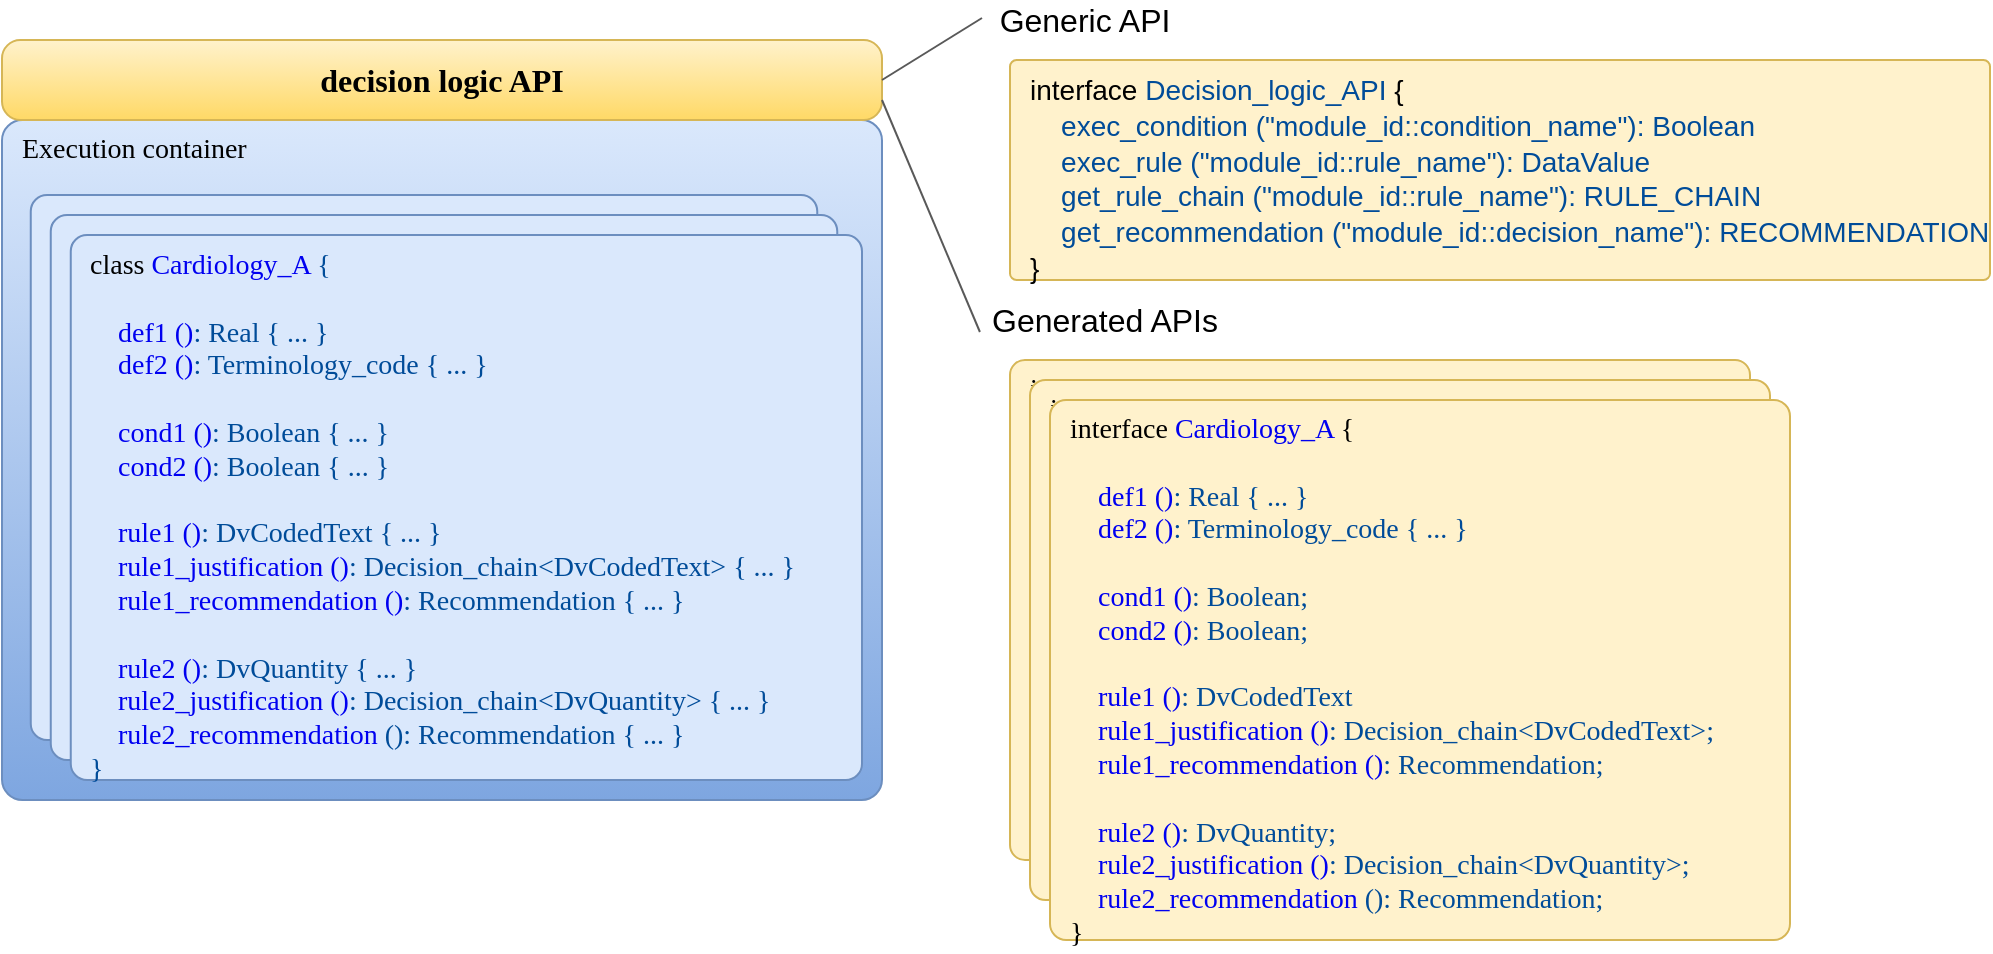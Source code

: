 <mxfile version="12.6.5" type="device"><diagram id="-mjmxiD4SZ3i_Z-_ZSI0" name="Page-1"><mxGraphModel dx="1368" dy="816" grid="1" gridSize="10" guides="1" tooltips="1" connect="1" arrows="1" fold="1" page="1" pageScale="1" pageWidth="1169" pageHeight="827" math="0" shadow="0"><root><mxCell id="0"/><mxCell id="1" parent="0"/><mxCell id="swfuMYlCZajDFvl60nm4-7" value="&lt;div style=&quot;text-align: center; font-size: 14px;&quot;&gt;&lt;span style=&quot;font-size: 14px;&quot;&gt;Execution container&amp;nbsp; &amp;nbsp; &amp;nbsp; &amp;nbsp; &amp;nbsp;&lt;/span&gt;&lt;span style=&quot;font-size: 14px;&quot;&gt;&amp;nbsp; &amp;nbsp; &amp;nbsp; &amp;nbsp;&lt;/span&gt;&lt;br style=&quot;font-size: 14px;&quot;&gt;&lt;/div&gt;" style="rounded=1;whiteSpace=wrap;html=1;fontSize=14;arcSize=3;verticalAlign=top;fillColor=#dae8fc;strokeColor=#6c8ebf;align=left;spacingLeft=8;fontFamily=Tahoma;gradientColor=#7ea6e0;" parent="1" vertex="1"><mxGeometry x="40" y="80" width="440" height="340" as="geometry"/></mxCell><mxCell id="swfuMYlCZajDFvl60nm4-1" value="decision logic API" style="rounded=1;whiteSpace=wrap;html=1;fontSize=16;align=center;arcSize=23;strokeColor=#d6b656;strokeWidth=1;verticalAlign=middle;labelPosition=center;verticalLabelPosition=middle;spacingLeft=0;spacingRight=0;fillColor=#fff2cc;fontFamily=Tahoma;gradientColor=#ffd966;fontStyle=1" parent="1" vertex="1"><mxGeometry x="40" y="40" width="440" height="40" as="geometry"/></mxCell><mxCell id="swfuMYlCZajDFvl60nm4-2" value="&lt;font style=&quot;font-size: 14px&quot;&gt;&lt;br&gt;&lt;/font&gt;" style="text;html=1;align=left;verticalAlign=middle;resizable=0;points=[];autosize=1;fontSize=16;fontColor=#004C99;" parent="1" vertex="1"><mxGeometry x="475" y="70" width="20" height="30" as="geometry"/></mxCell><mxCell id="swfuMYlCZajDFvl60nm4-13" style="edgeStyle=none;rounded=0;orthogonalLoop=1;jettySize=auto;html=1;entryX=1;entryY=0.5;entryDx=0;entryDy=0;startArrow=none;startFill=0;endArrow=none;endFill=0;strokeColor=#595959;strokeWidth=1;fontSize=14;fontColor=#000000;exitX=-0.01;exitY=0.45;exitDx=0;exitDy=0;exitPerimeter=0;" parent="1" source="swfuMYlCZajDFvl60nm4-9" target="swfuMYlCZajDFvl60nm4-1" edge="1"><mxGeometry relative="1" as="geometry"/></mxCell><mxCell id="swfuMYlCZajDFvl60nm4-9" value="Generic API" style="text;html=1;align=center;verticalAlign=middle;resizable=0;points=[];autosize=1;fontSize=16;fontColor=#000000;" parent="1" vertex="1"><mxGeometry x="531" y="20" width="100" height="20" as="geometry"/></mxCell><mxCell id="swfuMYlCZajDFvl60nm4-12" style="rounded=0;orthogonalLoop=1;jettySize=auto;html=1;entryX=1;entryY=0.75;entryDx=0;entryDy=0;startArrow=none;startFill=0;strokeColor=#595959;strokeWidth=1;fontSize=14;fontColor=#000000;endArrow=none;endFill=0;exitX=-0.017;exitY=0.8;exitDx=0;exitDy=0;exitPerimeter=0;" parent="1" source="swfuMYlCZajDFvl60nm4-10" target="swfuMYlCZajDFvl60nm4-1" edge="1"><mxGeometry relative="1" as="geometry"/></mxCell><mxCell id="swfuMYlCZajDFvl60nm4-10" value="Generated APIs" style="text;html=1;align=center;verticalAlign=middle;resizable=0;points=[];autosize=1;fontSize=16;fontColor=#000000;" parent="1" vertex="1"><mxGeometry x="531" y="170" width="120" height="20" as="geometry"/></mxCell><mxCell id="cL91NHEY3peGaVYajJl1-2" value="&lt;div style=&quot;font-size: 14px&quot;&gt;&lt;font color=&quot;#000000&quot;&gt;class&lt;/font&gt;&lt;font color=&quot;#004c99&quot;&gt;&amp;nbsp;&lt;/font&gt;&lt;span style=&quot;font-size: 14px&quot;&gt;&lt;font style=&quot;font-size: 14px&quot;&gt;&lt;font color=&quot;#0000f0&quot;&gt;Cardiology_A&lt;/font&gt;&lt;font color=&quot;#004c99&quot;&gt; {&lt;/font&gt;&lt;/font&gt;&lt;/span&gt;&lt;/div&gt;&lt;div style=&quot;font-size: 14px&quot;&gt;&lt;span style=&quot;font-size: 14px&quot;&gt;&lt;font style=&quot;font-size: 14px&quot; color=&quot;#004c99&quot;&gt;&lt;br style=&quot;font-size: 14px&quot;&gt;&lt;/font&gt;&lt;/span&gt;&lt;/div&gt;&lt;div style=&quot;font-size: 14px&quot;&gt;&lt;span style=&quot;font-size: 14px&quot;&gt;&lt;font color=&quot;#004c99&quot;&gt;&amp;nbsp; &amp;nbsp; &lt;/font&gt;&lt;font color=&quot;#0000f0&quot;&gt;cond1 ()&lt;/font&gt;&lt;font color=&quot;#004c99&quot;&gt;: Boolean { ... }&lt;/font&gt;&lt;/span&gt;&lt;br style=&quot;font-size: 14px&quot;&gt;&lt;/div&gt;&lt;div style=&quot;font-size: 14px&quot;&gt;&lt;span style=&quot;font-size: 14px&quot;&gt;&lt;font style=&quot;font-size: 14px&quot;&gt;&lt;font color=&quot;#004c99&quot;&gt;&amp;nbsp; &amp;nbsp; &lt;/font&gt;&lt;font color=&quot;#0000f0&quot;&gt;cond2 ()&lt;/font&gt;&lt;font color=&quot;#004c99&quot;&gt;: Boolean&lt;/font&gt;&lt;/font&gt;&lt;/span&gt;&lt;span style=&quot;color: rgb(0 , 76 , 153)&quot;&gt;&amp;nbsp;{ ... }&lt;/span&gt;&lt;/div&gt;&lt;div style=&quot;font-size: 14px&quot;&gt;&lt;span style=&quot;font-size: 14px&quot;&gt;&lt;font style=&quot;font-size: 14px&quot; color=&quot;#004c99&quot;&gt;&lt;br style=&quot;font-size: 14px&quot;&gt;&lt;/font&gt;&lt;/span&gt;&lt;/div&gt;&lt;div style=&quot;font-size: 14px&quot;&gt;&lt;span style=&quot;font-size: 14px&quot;&gt;&lt;font color=&quot;#004c99&quot;&gt;&amp;nbsp; &amp;nbsp; &lt;/font&gt;&lt;font color=&quot;#0000f0&quot;&gt;dec1 ()&lt;/font&gt;&lt;font color=&quot;#004c99&quot;&gt;: DvCodedText { ... }&lt;/font&gt;&lt;/span&gt;&lt;br style=&quot;font-size: 14px&quot;&gt;&lt;/div&gt;&lt;div style=&quot;font-size: 14px&quot;&gt;&lt;div&gt;&lt;font color=&quot;#004c99&quot;&gt;&amp;nbsp; &amp;nbsp;&amp;nbsp;&lt;/font&gt;&lt;font color=&quot;#0000f0&quot;&gt;dec1_justification ()&lt;/font&gt;&lt;font color=&quot;#004c99&quot;&gt;: Decision_chain&amp;lt;DvCodedText&amp;gt; { ... }&lt;/font&gt;&lt;/div&gt;&lt;/div&gt;&lt;div style=&quot;font-size: 14px&quot;&gt;&lt;span style=&quot;font-size: 14px&quot;&gt;&lt;font color=&quot;#004c99&quot;&gt;&amp;nbsp; &amp;nbsp; &lt;/font&gt;&lt;font color=&quot;#0000f0&quot;&gt;dec1_recommendation ()&lt;/font&gt;&lt;font color=&quot;#004c99&quot;&gt;: Recommendation { ... }&lt;/font&gt;&lt;/span&gt;&lt;/div&gt;&lt;div style=&quot;font-size: 14px&quot;&gt;&lt;span style=&quot;font-size: 14px&quot;&gt;&lt;font color=&quot;#004c99&quot;&gt;&lt;br&gt;&lt;/font&gt;&lt;/span&gt;&lt;/div&gt;&lt;div style=&quot;font-size: 14px&quot;&gt;&lt;span style=&quot;font-size: 14px&quot;&gt;&lt;font style=&quot;font-size: 14px&quot; color=&quot;#004c99&quot;&gt;&amp;nbsp; &amp;nbsp; &lt;/font&gt;&lt;font style=&quot;font-size: 14px&quot; color=&quot;#0000f0&quot;&gt;dec2 ()&lt;/font&gt;&lt;font style=&quot;font-size: 14px&quot; color=&quot;#004c99&quot;&gt;: DvQuantity&amp;nbsp;&lt;/font&gt;&lt;font style=&quot;font-size: 14px&quot; color=&quot;#004c99&quot;&gt;{ ... }&lt;/font&gt;&lt;/span&gt;&lt;/div&gt;&lt;div style=&quot;font-size: 14px&quot;&gt;&lt;div&gt;&lt;font color=&quot;#004c99&quot;&gt;&amp;nbsp; &amp;nbsp;&amp;nbsp;&lt;/font&gt;&lt;font color=&quot;#0000f0&quot;&gt;dec2_justification ()&lt;/font&gt;&lt;font color=&quot;#004c99&quot;&gt;: Decision_chain&amp;lt;DvQuantity&amp;gt; { ... }&lt;/font&gt;&lt;/div&gt;&lt;/div&gt;&lt;div style=&quot;font-size: 14px&quot;&gt;&lt;div&gt;&lt;font color=&quot;#004c99&quot;&gt;&amp;nbsp; &amp;nbsp; &lt;/font&gt;&lt;font color=&quot;#0000f0&quot;&gt;dec2_recommendation&lt;/font&gt;&lt;font color=&quot;#004c99&quot;&gt; (): Recommendation { ... }&lt;/font&gt;&lt;/div&gt;&lt;div&gt;&lt;font color=&quot;#004c99&quot;&gt;}&lt;/font&gt;&lt;/div&gt;&lt;/div&gt;" style="rounded=1;whiteSpace=wrap;html=1;fontSize=14;arcSize=3;verticalAlign=top;fillColor=#dae8fc;strokeColor=#6c8ebf;align=left;spacingLeft=8;fontFamily=Tahoma;fontStyle=0" parent="1" vertex="1"><mxGeometry x="54.38" y="117.5" width="393.25" height="272.5" as="geometry"/></mxCell><mxCell id="cL91NHEY3peGaVYajJl1-3" value="&lt;div style=&quot;font-size: 14px&quot;&gt;&lt;font color=&quot;#000000&quot;&gt;interface&lt;/font&gt;&lt;font color=&quot;#004c99&quot;&gt;&amp;nbsp;&lt;/font&gt;&lt;span style=&quot;font-size: 14px&quot;&gt;&lt;font style=&quot;font-size: 14px&quot;&gt;&lt;font color=&quot;#0000f0&quot;&gt;Cardiology_A&lt;/font&gt;&lt;font color=&quot;#004c99&quot;&gt; &lt;/font&gt;{&lt;/font&gt;&lt;/span&gt;&lt;/div&gt;&lt;div style=&quot;font-size: 14px&quot;&gt;&lt;span style=&quot;font-size: 14px&quot;&gt;&lt;font style=&quot;font-size: 14px&quot; color=&quot;#004c99&quot;&gt;&lt;br style=&quot;font-size: 14px&quot;&gt;&lt;/font&gt;&lt;/span&gt;&lt;/div&gt;&lt;div style=&quot;font-size: 14px&quot;&gt;&lt;span style=&quot;font-size: 14px&quot;&gt;&lt;font color=&quot;#004c99&quot;&gt;&amp;nbsp; &amp;nbsp; &lt;/font&gt;&lt;font color=&quot;#0000f0&quot;&gt;cond1 ()&lt;/font&gt;&lt;font color=&quot;#004c99&quot;&gt;: Boolean;&lt;/font&gt;&lt;/span&gt;&lt;br style=&quot;font-size: 14px&quot;&gt;&lt;/div&gt;&lt;div style=&quot;font-size: 14px&quot;&gt;&lt;span style=&quot;font-size: 14px&quot;&gt;&lt;font style=&quot;font-size: 14px&quot;&gt;&lt;font color=&quot;#004c99&quot;&gt;&amp;nbsp; &amp;nbsp; &lt;/font&gt;&lt;font color=&quot;#0000f0&quot;&gt;cond2 ()&lt;/font&gt;&lt;font color=&quot;#004c99&quot;&gt;: Boolean;&lt;/font&gt;&lt;/font&gt;&lt;/span&gt;&lt;/div&gt;&lt;div style=&quot;font-size: 14px&quot;&gt;&lt;span style=&quot;font-size: 14px&quot;&gt;&lt;font style=&quot;font-size: 14px&quot; color=&quot;#004c99&quot;&gt;&lt;br style=&quot;font-size: 14px&quot;&gt;&lt;/font&gt;&lt;/span&gt;&lt;/div&gt;&lt;div style=&quot;font-size: 14px&quot;&gt;&lt;span style=&quot;font-size: 14px&quot;&gt;&lt;font color=&quot;#004c99&quot;&gt;&amp;nbsp; &amp;nbsp; &lt;/font&gt;&lt;font color=&quot;#0000f0&quot;&gt;dec1 ()&lt;/font&gt;&lt;font color=&quot;#004c99&quot;&gt;: DvCodedText&lt;/font&gt;&lt;/span&gt;&lt;br style=&quot;font-size: 14px&quot;&gt;&lt;/div&gt;&lt;div style=&quot;font-size: 14px&quot;&gt;&lt;div&gt;&lt;font color=&quot;#004c99&quot;&gt;&amp;nbsp; &amp;nbsp;&amp;nbsp;&lt;/font&gt;&lt;font color=&quot;#0000f0&quot;&gt;dec1_justification ()&lt;/font&gt;&lt;font color=&quot;#004c99&quot;&gt;: Decision_chain&amp;lt;DvCodedText&amp;gt;;&lt;/font&gt;&lt;/div&gt;&lt;/div&gt;&lt;div style=&quot;font-size: 14px&quot;&gt;&lt;span style=&quot;font-size: 14px&quot;&gt;&lt;font color=&quot;#004c99&quot;&gt;&amp;nbsp; &amp;nbsp; &lt;/font&gt;&lt;font color=&quot;#0000f0&quot;&gt;dec1_recommendation ()&lt;/font&gt;&lt;font color=&quot;#004c99&quot;&gt;: Recommendation;&lt;/font&gt;&lt;/span&gt;&lt;/div&gt;&lt;div style=&quot;font-size: 14px&quot;&gt;&lt;span style=&quot;font-size: 14px&quot;&gt;&lt;font color=&quot;#004c99&quot;&gt;&lt;br&gt;&lt;/font&gt;&lt;/span&gt;&lt;/div&gt;&lt;div style=&quot;font-size: 14px&quot;&gt;&lt;span style=&quot;font-size: 14px&quot;&gt;&lt;font style=&quot;font-size: 14px&quot; color=&quot;#004c99&quot;&gt;&amp;nbsp; &amp;nbsp; &lt;/font&gt;&lt;font style=&quot;font-size: 14px&quot; color=&quot;#0000f0&quot;&gt;dec2 ()&lt;/font&gt;&lt;font style=&quot;font-size: 14px&quot; color=&quot;#004c99&quot;&gt;: DvQuantity;&lt;/font&gt;&lt;/span&gt;&lt;/div&gt;&lt;div style=&quot;font-size: 14px&quot;&gt;&lt;div&gt;&lt;font color=&quot;#004c99&quot;&gt;&amp;nbsp; &amp;nbsp;&amp;nbsp;&lt;/font&gt;&lt;font color=&quot;#0000f0&quot;&gt;dec2_justification ()&lt;/font&gt;&lt;font color=&quot;#004c99&quot;&gt;: Decision_chain&amp;lt;DvQuantity&amp;gt;;&lt;/font&gt;&lt;/div&gt;&lt;/div&gt;&lt;div style=&quot;font-size: 14px&quot;&gt;&lt;div&gt;&lt;font color=&quot;#004c99&quot;&gt;&amp;nbsp; &amp;nbsp; &lt;/font&gt;&lt;font color=&quot;#0000f0&quot;&gt;dec2_recommendation&lt;/font&gt;&lt;font color=&quot;#004c99&quot;&gt; (): Recommendation;&lt;/font&gt;&lt;/div&gt;&lt;div&gt;}&lt;/div&gt;&lt;/div&gt;" style="rounded=1;whiteSpace=wrap;html=1;fontSize=14;arcSize=3;verticalAlign=top;fillColor=#fff2cc;strokeColor=#d6b656;align=left;spacingLeft=8;fontFamily=Tahoma;fontStyle=0;" parent="1" vertex="1"><mxGeometry x="544" y="200" width="370" height="250" as="geometry"/></mxCell><mxCell id="cL91NHEY3peGaVYajJl1-4" value="&lt;div style=&quot;font-size: 14px&quot;&gt;&lt;font style=&quot;font-family: &amp;#34;helvetica&amp;#34; ; white-space: nowrap&quot;&gt;interface&lt;/font&gt;&lt;font style=&quot;color: rgb(0 , 76 , 153) ; font-family: &amp;#34;helvetica&amp;#34; ; white-space: nowrap&quot;&gt; Decision_logic_API &lt;/font&gt;&lt;font style=&quot;font-family: &amp;#34;helvetica&amp;#34; ; white-space: nowrap&quot;&gt;{&lt;/font&gt;&lt;/div&gt;&lt;div style=&quot;font-size: 14px&quot;&gt;&lt;font style=&quot;color: rgb(0 , 76 , 153) ; font-family: &amp;#34;helvetica&amp;#34; ; white-space: nowrap&quot;&gt;&amp;nbsp; &amp;nbsp; exec_condition&lt;/font&gt;&lt;span style=&quot;color: rgb(0 , 76 , 153) ; font-family: &amp;#34;helvetica&amp;#34; ; white-space: nowrap&quot;&gt;&amp;nbsp;(&quot;module_id::condition_name&quot;): Boolean&lt;/span&gt;&lt;br style=&quot;color: rgb(0 , 76 , 153) ; font-family: &amp;#34;helvetica&amp;#34; ; white-space: nowrap&quot;&gt;&lt;span style=&quot;color: rgb(0 , 76 , 153) ; font-family: &amp;#34;helvetica&amp;#34; ; white-space: nowrap&quot;&gt;&amp;nbsp; &amp;nbsp; exec_rule (&quot;module_id::&lt;/span&gt;&lt;span style=&quot;color: rgb(0 , 76 , 153) ; font-family: &amp;#34;helvetica&amp;#34; ; white-space: nowrap&quot;&gt;rule_name&lt;/span&gt;&lt;span style=&quot;color: rgb(0 , 76 , 153) ; font-family: &amp;#34;helvetica&amp;#34; ; white-space: nowrap&quot;&gt;&quot;): DataValue&lt;/span&gt;&lt;br style=&quot;color: rgb(0 , 76 , 153) ; font-family: &amp;#34;helvetica&amp;#34; ; white-space: nowrap&quot;&gt;&lt;span style=&quot;color: rgb(0 , 76 , 153) ; font-family: &amp;#34;helvetica&amp;#34; ; white-space: nowrap&quot;&gt;&amp;nbsp; &amp;nbsp; get_rule_chain (&quot;module_id::rule_name&quot;): RULE_CHAIN&lt;/span&gt;&lt;br style=&quot;color: rgb(0 , 76 , 153) ; font-family: &amp;#34;helvetica&amp;#34; ; white-space: nowrap&quot;&gt;&lt;span style=&quot;color: rgb(0 , 76 , 153) ; font-family: &amp;#34;helvetica&amp;#34; ; white-space: nowrap&quot;&gt;&amp;nbsp; &amp;nbsp; get_recommendation (&quot;module_id::decision_name&quot;): RECOMMENDATION&lt;/span&gt;&lt;br&gt;&lt;/div&gt;&lt;div style=&quot;font-size: 14px&quot;&gt;&lt;span style=&quot;font-family: &amp;#34;helvetica&amp;#34; ; white-space: nowrap&quot;&gt;}&lt;/span&gt;&lt;/div&gt;" style="rounded=1;whiteSpace=wrap;html=1;fontSize=14;arcSize=3;verticalAlign=top;fillColor=#fff2cc;strokeColor=#d6b656;align=left;spacingLeft=8;fontFamily=Tahoma;fontStyle=0;" parent="1" vertex="1"><mxGeometry x="544" y="50" width="490" height="110" as="geometry"/></mxCell><mxCell id="cL91NHEY3peGaVYajJl1-13" value="&lt;div style=&quot;font-size: 14px&quot;&gt;&lt;font color=&quot;#000000&quot;&gt;interface&lt;/font&gt;&lt;font color=&quot;#004c99&quot;&gt;&amp;nbsp;&lt;/font&gt;&lt;span style=&quot;font-size: 14px&quot;&gt;&lt;font style=&quot;font-size: 14px&quot;&gt;&lt;font color=&quot;#0000f0&quot;&gt;Cardiology_A&lt;/font&gt;&lt;font color=&quot;#004c99&quot;&gt; &lt;/font&gt;{&lt;/font&gt;&lt;/span&gt;&lt;/div&gt;&lt;div style=&quot;font-size: 14px&quot;&gt;&lt;span style=&quot;font-size: 14px&quot;&gt;&lt;font style=&quot;font-size: 14px&quot; color=&quot;#004c99&quot;&gt;&lt;br style=&quot;font-size: 14px&quot;&gt;&lt;/font&gt;&lt;/span&gt;&lt;/div&gt;&lt;div style=&quot;font-size: 14px&quot;&gt;&lt;span style=&quot;font-size: 14px&quot;&gt;&lt;font color=&quot;#004c99&quot;&gt;&amp;nbsp; &amp;nbsp; &lt;/font&gt;&lt;font color=&quot;#0000f0&quot;&gt;cond1 ()&lt;/font&gt;&lt;font color=&quot;#004c99&quot;&gt;: Boolean;&lt;/font&gt;&lt;/span&gt;&lt;br style=&quot;font-size: 14px&quot;&gt;&lt;/div&gt;&lt;div style=&quot;font-size: 14px&quot;&gt;&lt;span style=&quot;font-size: 14px&quot;&gt;&lt;font style=&quot;font-size: 14px&quot;&gt;&lt;font color=&quot;#004c99&quot;&gt;&amp;nbsp; &amp;nbsp; &lt;/font&gt;&lt;font color=&quot;#0000f0&quot;&gt;cond2 ()&lt;/font&gt;&lt;font color=&quot;#004c99&quot;&gt;: Boolean;&lt;/font&gt;&lt;/font&gt;&lt;/span&gt;&lt;/div&gt;&lt;div style=&quot;font-size: 14px&quot;&gt;&lt;span style=&quot;font-size: 14px&quot;&gt;&lt;font style=&quot;font-size: 14px&quot; color=&quot;#004c99&quot;&gt;&lt;br style=&quot;font-size: 14px&quot;&gt;&lt;/font&gt;&lt;/span&gt;&lt;/div&gt;&lt;div style=&quot;font-size: 14px&quot;&gt;&lt;span style=&quot;font-size: 14px&quot;&gt;&lt;font color=&quot;#004c99&quot;&gt;&amp;nbsp; &amp;nbsp; &lt;/font&gt;&lt;font color=&quot;#0000f0&quot;&gt;dec1 ()&lt;/font&gt;&lt;font color=&quot;#004c99&quot;&gt;: DvCodedText&lt;/font&gt;&lt;/span&gt;&lt;br style=&quot;font-size: 14px&quot;&gt;&lt;/div&gt;&lt;div style=&quot;font-size: 14px&quot;&gt;&lt;div&gt;&lt;font color=&quot;#004c99&quot;&gt;&amp;nbsp; &amp;nbsp;&amp;nbsp;&lt;/font&gt;&lt;font color=&quot;#0000f0&quot;&gt;dec1_justification ()&lt;/font&gt;&lt;font color=&quot;#004c99&quot;&gt;: Decision_chain&amp;lt;DvCodedText&amp;gt;;&lt;/font&gt;&lt;/div&gt;&lt;/div&gt;&lt;div style=&quot;font-size: 14px&quot;&gt;&lt;span style=&quot;font-size: 14px&quot;&gt;&lt;font color=&quot;#004c99&quot;&gt;&amp;nbsp; &amp;nbsp; &lt;/font&gt;&lt;font color=&quot;#0000f0&quot;&gt;dec1_recommendation ()&lt;/font&gt;&lt;font color=&quot;#004c99&quot;&gt;: Recommendation;&lt;/font&gt;&lt;/span&gt;&lt;/div&gt;&lt;div style=&quot;font-size: 14px&quot;&gt;&lt;span style=&quot;font-size: 14px&quot;&gt;&lt;font color=&quot;#004c99&quot;&gt;&lt;br&gt;&lt;/font&gt;&lt;/span&gt;&lt;/div&gt;&lt;div style=&quot;font-size: 14px&quot;&gt;&lt;span style=&quot;font-size: 14px&quot;&gt;&lt;font style=&quot;font-size: 14px&quot; color=&quot;#004c99&quot;&gt;&amp;nbsp; &amp;nbsp; &lt;/font&gt;&lt;font style=&quot;font-size: 14px&quot; color=&quot;#0000f0&quot;&gt;dec2 ()&lt;/font&gt;&lt;font style=&quot;font-size: 14px&quot; color=&quot;#004c99&quot;&gt;: DvQuantity;&lt;/font&gt;&lt;/span&gt;&lt;/div&gt;&lt;div style=&quot;font-size: 14px&quot;&gt;&lt;div&gt;&lt;font color=&quot;#004c99&quot;&gt;&amp;nbsp; &amp;nbsp;&amp;nbsp;&lt;/font&gt;&lt;font color=&quot;#0000f0&quot;&gt;dec2_justification ()&lt;/font&gt;&lt;font color=&quot;#004c99&quot;&gt;: Decision_chain&amp;lt;DvQuantity&amp;gt;;&lt;/font&gt;&lt;/div&gt;&lt;/div&gt;&lt;div style=&quot;font-size: 14px&quot;&gt;&lt;div&gt;&lt;font color=&quot;#004c99&quot;&gt;&amp;nbsp; &amp;nbsp; &lt;/font&gt;&lt;font color=&quot;#0000f0&quot;&gt;dec2_recommendation&lt;/font&gt;&lt;font color=&quot;#004c99&quot;&gt; (): Recommendation;&lt;/font&gt;&lt;/div&gt;&lt;div&gt;}&lt;/div&gt;&lt;/div&gt;" style="rounded=1;whiteSpace=wrap;html=1;fontSize=14;arcSize=3;verticalAlign=top;fillColor=#fff2cc;strokeColor=#d6b656;align=left;spacingLeft=8;fontFamily=Tahoma;fontStyle=0;" parent="1" vertex="1"><mxGeometry x="554" y="210" width="370" height="260" as="geometry"/></mxCell><mxCell id="cL91NHEY3peGaVYajJl1-14" value="&lt;div style=&quot;font-size: 14px&quot;&gt;&lt;font color=&quot;#000000&quot;&gt;interface&lt;/font&gt;&lt;font color=&quot;#004c99&quot;&gt;&amp;nbsp;&lt;/font&gt;&lt;span style=&quot;font-size: 14px&quot;&gt;&lt;font style=&quot;font-size: 14px&quot;&gt;&lt;font color=&quot;#0000f0&quot;&gt;Cardiology_A&lt;/font&gt;&lt;font color=&quot;#004c99&quot;&gt; &lt;/font&gt;{&lt;/font&gt;&lt;/span&gt;&lt;/div&gt;&lt;div style=&quot;font-size: 14px&quot;&gt;&lt;span style=&quot;font-size: 14px&quot;&gt;&lt;font style=&quot;font-size: 14px&quot; color=&quot;#004c99&quot;&gt;&lt;br style=&quot;font-size: 14px&quot;&gt;&lt;/font&gt;&lt;/span&gt;&lt;/div&gt;&lt;div&gt;&lt;font color=&quot;#004c99&quot;&gt;&amp;nbsp; &amp;nbsp;&amp;nbsp;&lt;/font&gt;&lt;font color=&quot;#0000f0&quot;&gt;def1 ()&lt;/font&gt;&lt;font color=&quot;#004c99&quot;&gt;: Real { ... }&lt;/font&gt;&lt;br&gt;&lt;/div&gt;&lt;div&gt;&lt;font color=&quot;#004c99&quot;&gt;&amp;nbsp; &amp;nbsp;&amp;nbsp;&lt;/font&gt;&lt;font color=&quot;#0000f0&quot;&gt;def2 ()&lt;/font&gt;&lt;font color=&quot;#004c99&quot;&gt;: Terminology_code&lt;/font&gt;&lt;span style=&quot;color: rgb(0 , 76 , 153)&quot;&gt;&amp;nbsp;{ ... }&lt;/span&gt;&lt;/div&gt;&lt;div style=&quot;font-size: 14px&quot;&gt;&lt;span style=&quot;font-size: 14px&quot;&gt;&lt;font color=&quot;#004c99&quot;&gt;&lt;br&gt;&lt;/font&gt;&lt;/span&gt;&lt;/div&gt;&lt;div style=&quot;font-size: 14px&quot;&gt;&lt;span style=&quot;font-size: 14px&quot;&gt;&lt;font color=&quot;#004c99&quot;&gt;&amp;nbsp; &amp;nbsp; &lt;/font&gt;&lt;font color=&quot;#0000f0&quot;&gt;cond1 ()&lt;/font&gt;&lt;font color=&quot;#004c99&quot;&gt;: Boolean;&lt;/font&gt;&lt;/span&gt;&lt;br style=&quot;font-size: 14px&quot;&gt;&lt;/div&gt;&lt;div style=&quot;font-size: 14px&quot;&gt;&lt;span style=&quot;font-size: 14px&quot;&gt;&lt;font style=&quot;font-size: 14px&quot;&gt;&lt;font color=&quot;#004c99&quot;&gt;&amp;nbsp; &amp;nbsp; &lt;/font&gt;&lt;font color=&quot;#0000f0&quot;&gt;cond2 ()&lt;/font&gt;&lt;font color=&quot;#004c99&quot;&gt;: Boolean;&lt;/font&gt;&lt;/font&gt;&lt;/span&gt;&lt;/div&gt;&lt;div style=&quot;font-size: 14px&quot;&gt;&lt;span style=&quot;font-size: 14px&quot;&gt;&lt;font style=&quot;font-size: 14px&quot; color=&quot;#004c99&quot;&gt;&lt;br style=&quot;font-size: 14px&quot;&gt;&lt;/font&gt;&lt;/span&gt;&lt;/div&gt;&lt;div style=&quot;font-size: 14px&quot;&gt;&lt;span style=&quot;font-size: 14px&quot;&gt;&lt;font color=&quot;#004c99&quot;&gt;&amp;nbsp; &amp;nbsp; &lt;/font&gt;&lt;font color=&quot;#0000f0&quot;&gt;rule1 ()&lt;/font&gt;&lt;font color=&quot;#004c99&quot;&gt;: DvCodedText&lt;/font&gt;&lt;/span&gt;&lt;br style=&quot;font-size: 14px&quot;&gt;&lt;/div&gt;&lt;div style=&quot;font-size: 14px&quot;&gt;&lt;div&gt;&lt;font color=&quot;#004c99&quot;&gt;&amp;nbsp; &amp;nbsp;&amp;nbsp;&lt;/font&gt;&lt;font color=&quot;#0000f0&quot;&gt;rule1_justification ()&lt;/font&gt;&lt;font color=&quot;#004c99&quot;&gt;: Decision_chain&amp;lt;DvCodedText&amp;gt;;&lt;/font&gt;&lt;/div&gt;&lt;/div&gt;&lt;div style=&quot;font-size: 14px&quot;&gt;&lt;span style=&quot;font-size: 14px&quot;&gt;&lt;font color=&quot;#004c99&quot;&gt;&amp;nbsp; &amp;nbsp; &lt;/font&gt;&lt;font color=&quot;#0000f0&quot;&gt;rule1_recommendation ()&lt;/font&gt;&lt;font color=&quot;#004c99&quot;&gt;: Recommendation;&lt;/font&gt;&lt;/span&gt;&lt;/div&gt;&lt;div style=&quot;font-size: 14px&quot;&gt;&lt;span style=&quot;font-size: 14px&quot;&gt;&lt;font color=&quot;#004c99&quot;&gt;&lt;br&gt;&lt;/font&gt;&lt;/span&gt;&lt;/div&gt;&lt;div style=&quot;font-size: 14px&quot;&gt;&lt;span style=&quot;font-size: 14px&quot;&gt;&lt;font style=&quot;font-size: 14px&quot; color=&quot;#004c99&quot;&gt;&amp;nbsp; &amp;nbsp; &lt;/font&gt;&lt;font style=&quot;font-size: 14px&quot; color=&quot;#0000f0&quot;&gt;rule2 ()&lt;/font&gt;&lt;font style=&quot;font-size: 14px&quot; color=&quot;#004c99&quot;&gt;: DvQuantity;&lt;/font&gt;&lt;/span&gt;&lt;/div&gt;&lt;div style=&quot;font-size: 14px&quot;&gt;&lt;div&gt;&lt;font color=&quot;#004c99&quot;&gt;&amp;nbsp; &amp;nbsp;&amp;nbsp;&lt;/font&gt;&lt;font color=&quot;#0000f0&quot;&gt;rule2_justification ()&lt;/font&gt;&lt;font color=&quot;#004c99&quot;&gt;: Decision_chain&amp;lt;DvQuantity&amp;gt;;&lt;/font&gt;&lt;/div&gt;&lt;/div&gt;&lt;div style=&quot;font-size: 14px&quot;&gt;&lt;div&gt;&lt;font color=&quot;#004c99&quot;&gt;&amp;nbsp; &amp;nbsp; &lt;/font&gt;&lt;font color=&quot;#0000f0&quot;&gt;rule2_recommendation&lt;/font&gt;&lt;font color=&quot;#004c99&quot;&gt; (): Recommendation;&lt;/font&gt;&lt;/div&gt;&lt;div&gt;}&lt;/div&gt;&lt;/div&gt;" style="rounded=1;whiteSpace=wrap;html=1;fontSize=14;arcSize=3;verticalAlign=top;fillColor=#fff2cc;strokeColor=#d6b656;align=left;spacingLeft=8;fontFamily=Tahoma;fontStyle=0;" parent="1" vertex="1"><mxGeometry x="564" y="220" width="370" height="270" as="geometry"/></mxCell><mxCell id="cL91NHEY3peGaVYajJl1-15" value="&lt;div style=&quot;font-size: 14px&quot;&gt;&lt;font color=&quot;#000000&quot;&gt;class&lt;/font&gt;&lt;font color=&quot;#004c99&quot;&gt;&amp;nbsp;&lt;/font&gt;&lt;span style=&quot;font-size: 14px&quot;&gt;&lt;font style=&quot;font-size: 14px&quot;&gt;&lt;font color=&quot;#0000f0&quot;&gt;Cardiology_A&lt;/font&gt;&lt;font color=&quot;#004c99&quot;&gt; {&lt;/font&gt;&lt;/font&gt;&lt;/span&gt;&lt;/div&gt;&lt;div style=&quot;font-size: 14px&quot;&gt;&lt;span style=&quot;font-size: 14px&quot;&gt;&lt;font style=&quot;font-size: 14px&quot; color=&quot;#004c99&quot;&gt;&lt;br style=&quot;font-size: 14px&quot;&gt;&lt;/font&gt;&lt;/span&gt;&lt;/div&gt;&lt;div style=&quot;font-size: 14px&quot;&gt;&lt;span style=&quot;font-size: 14px&quot;&gt;&lt;font color=&quot;#004c99&quot;&gt;&amp;nbsp; &amp;nbsp; &lt;/font&gt;&lt;font color=&quot;#0000f0&quot;&gt;cond1 ()&lt;/font&gt;&lt;font color=&quot;#004c99&quot;&gt;: Boolean { ... }&lt;/font&gt;&lt;/span&gt;&lt;br style=&quot;font-size: 14px&quot;&gt;&lt;/div&gt;&lt;div style=&quot;font-size: 14px&quot;&gt;&lt;span style=&quot;font-size: 14px&quot;&gt;&lt;font style=&quot;font-size: 14px&quot;&gt;&lt;font color=&quot;#004c99&quot;&gt;&amp;nbsp; &amp;nbsp; &lt;/font&gt;&lt;font color=&quot;#0000f0&quot;&gt;cond2 ()&lt;/font&gt;&lt;font color=&quot;#004c99&quot;&gt;: Boolean&lt;/font&gt;&lt;/font&gt;&lt;/span&gt;&lt;span style=&quot;color: rgb(0 , 76 , 153)&quot;&gt;&amp;nbsp;{ ... }&lt;/span&gt;&lt;/div&gt;&lt;div style=&quot;font-size: 14px&quot;&gt;&lt;span style=&quot;font-size: 14px&quot;&gt;&lt;font style=&quot;font-size: 14px&quot; color=&quot;#004c99&quot;&gt;&lt;br style=&quot;font-size: 14px&quot;&gt;&lt;/font&gt;&lt;/span&gt;&lt;/div&gt;&lt;div style=&quot;font-size: 14px&quot;&gt;&lt;span style=&quot;font-size: 14px&quot;&gt;&lt;font color=&quot;#004c99&quot;&gt;&amp;nbsp; &amp;nbsp; &lt;/font&gt;&lt;font color=&quot;#0000f0&quot;&gt;dec1 ()&lt;/font&gt;&lt;font color=&quot;#004c99&quot;&gt;: DvCodedText { ... }&lt;/font&gt;&lt;/span&gt;&lt;br style=&quot;font-size: 14px&quot;&gt;&lt;/div&gt;&lt;div style=&quot;font-size: 14px&quot;&gt;&lt;div&gt;&lt;font color=&quot;#004c99&quot;&gt;&amp;nbsp; &amp;nbsp;&amp;nbsp;&lt;/font&gt;&lt;font color=&quot;#0000f0&quot;&gt;dec1_justification ()&lt;/font&gt;&lt;font color=&quot;#004c99&quot;&gt;: Decision_chain&amp;lt;DvCodedText&amp;gt; { ... }&lt;/font&gt;&lt;/div&gt;&lt;/div&gt;&lt;div style=&quot;font-size: 14px&quot;&gt;&lt;span style=&quot;font-size: 14px&quot;&gt;&lt;font color=&quot;#004c99&quot;&gt;&amp;nbsp; &amp;nbsp; &lt;/font&gt;&lt;font color=&quot;#0000f0&quot;&gt;dec1_recommendation ()&lt;/font&gt;&lt;font color=&quot;#004c99&quot;&gt;: Recommendation { ... }&lt;/font&gt;&lt;/span&gt;&lt;/div&gt;&lt;div style=&quot;font-size: 14px&quot;&gt;&lt;span style=&quot;font-size: 14px&quot;&gt;&lt;font color=&quot;#004c99&quot;&gt;&lt;br&gt;&lt;/font&gt;&lt;/span&gt;&lt;/div&gt;&lt;div style=&quot;font-size: 14px&quot;&gt;&lt;span style=&quot;font-size: 14px&quot;&gt;&lt;font style=&quot;font-size: 14px&quot; color=&quot;#004c99&quot;&gt;&amp;nbsp; &amp;nbsp; &lt;/font&gt;&lt;font style=&quot;font-size: 14px&quot; color=&quot;#0000f0&quot;&gt;dec2 ()&lt;/font&gt;&lt;font style=&quot;font-size: 14px&quot; color=&quot;#004c99&quot;&gt;: DvQuantity&amp;nbsp;&lt;/font&gt;&lt;font style=&quot;font-size: 14px&quot; color=&quot;#004c99&quot;&gt;{ ... }&lt;/font&gt;&lt;/span&gt;&lt;/div&gt;&lt;div style=&quot;font-size: 14px&quot;&gt;&lt;div&gt;&lt;font color=&quot;#004c99&quot;&gt;&amp;nbsp; &amp;nbsp;&amp;nbsp;&lt;/font&gt;&lt;font color=&quot;#0000f0&quot;&gt;dec2_justification ()&lt;/font&gt;&lt;font color=&quot;#004c99&quot;&gt;: Decision_chain&amp;lt;DvQuantity&amp;gt; { ... }&lt;/font&gt;&lt;/div&gt;&lt;/div&gt;&lt;div style=&quot;font-size: 14px&quot;&gt;&lt;div&gt;&lt;font color=&quot;#004c99&quot;&gt;&amp;nbsp; &amp;nbsp; &lt;/font&gt;&lt;font color=&quot;#0000f0&quot;&gt;dec2_recommendation&lt;/font&gt;&lt;font color=&quot;#004c99&quot;&gt; (): Recommendation { ... }&lt;/font&gt;&lt;/div&gt;&lt;div&gt;&lt;font color=&quot;#004c99&quot;&gt;}&lt;/font&gt;&lt;/div&gt;&lt;/div&gt;" style="rounded=1;whiteSpace=wrap;html=1;fontSize=14;arcSize=3;verticalAlign=top;fillColor=#dae8fc;strokeColor=#6c8ebf;align=left;spacingLeft=8;fontFamily=Tahoma;fontStyle=0" parent="1" vertex="1"><mxGeometry x="64.38" y="127.5" width="393.25" height="272.5" as="geometry"/></mxCell><mxCell id="cL91NHEY3peGaVYajJl1-16" value="&lt;div style=&quot;font-size: 14px&quot;&gt;&lt;font color=&quot;#000000&quot;&gt;class&lt;/font&gt;&lt;font color=&quot;#004c99&quot;&gt;&amp;nbsp;&lt;/font&gt;&lt;span style=&quot;font-size: 14px&quot;&gt;&lt;font style=&quot;font-size: 14px&quot;&gt;&lt;font color=&quot;#0000f0&quot;&gt;Cardiology_A&lt;/font&gt;&lt;font color=&quot;#004c99&quot;&gt; {&lt;/font&gt;&lt;/font&gt;&lt;/span&gt;&lt;/div&gt;&lt;div style=&quot;font-size: 14px&quot;&gt;&lt;span style=&quot;font-size: 14px&quot;&gt;&lt;font style=&quot;font-size: 14px&quot; color=&quot;#004c99&quot;&gt;&lt;br style=&quot;font-size: 14px&quot;&gt;&lt;/font&gt;&lt;/span&gt;&lt;/div&gt;&lt;div&gt;&lt;font color=&quot;#004c99&quot;&gt;&amp;nbsp; &amp;nbsp;&amp;nbsp;&lt;/font&gt;&lt;font color=&quot;#0000f0&quot;&gt;def1 ()&lt;/font&gt;&lt;font color=&quot;#004c99&quot;&gt;: Real { ... }&lt;/font&gt;&lt;br&gt;&lt;/div&gt;&lt;div&gt;&lt;font color=&quot;#004c99&quot;&gt;&amp;nbsp; &amp;nbsp;&amp;nbsp;&lt;/font&gt;&lt;font color=&quot;#0000f0&quot;&gt;def2 ()&lt;/font&gt;&lt;font color=&quot;#004c99&quot;&gt;: Terminology_code&lt;/font&gt;&lt;span style=&quot;color: rgb(0 , 76 , 153)&quot;&gt;&amp;nbsp;{ ... }&lt;/span&gt;&lt;/div&gt;&lt;div&gt;&lt;font color=&quot;#004c99&quot;&gt;&lt;br&gt;&lt;/font&gt;&lt;/div&gt;&lt;div style=&quot;font-size: 14px&quot;&gt;&lt;span style=&quot;font-size: 14px&quot;&gt;&lt;font color=&quot;#004c99&quot;&gt;&amp;nbsp; &amp;nbsp; &lt;/font&gt;&lt;font color=&quot;#0000f0&quot;&gt;cond1 ()&lt;/font&gt;&lt;font color=&quot;#004c99&quot;&gt;: Boolean { ... }&lt;/font&gt;&lt;/span&gt;&lt;br style=&quot;font-size: 14px&quot;&gt;&lt;/div&gt;&lt;div style=&quot;font-size: 14px&quot;&gt;&lt;span style=&quot;font-size: 14px&quot;&gt;&lt;font style=&quot;font-size: 14px&quot;&gt;&lt;font color=&quot;#004c99&quot;&gt;&amp;nbsp; &amp;nbsp; &lt;/font&gt;&lt;font color=&quot;#0000f0&quot;&gt;cond2 ()&lt;/font&gt;&lt;font color=&quot;#004c99&quot;&gt;: Boolean&lt;/font&gt;&lt;/font&gt;&lt;/span&gt;&lt;span style=&quot;color: rgb(0 , 76 , 153)&quot;&gt;&amp;nbsp;{ ... }&lt;/span&gt;&lt;/div&gt;&lt;div style=&quot;font-size: 14px&quot;&gt;&lt;span style=&quot;font-size: 14px&quot;&gt;&lt;font style=&quot;font-size: 14px&quot; color=&quot;#004c99&quot;&gt;&lt;br style=&quot;font-size: 14px&quot;&gt;&lt;/font&gt;&lt;/span&gt;&lt;/div&gt;&lt;div style=&quot;font-size: 14px&quot;&gt;&lt;span style=&quot;font-size: 14px&quot;&gt;&lt;font color=&quot;#004c99&quot;&gt;&amp;nbsp; &amp;nbsp; &lt;/font&gt;&lt;font color=&quot;#0000f0&quot;&gt;rule1 ()&lt;/font&gt;&lt;font color=&quot;#004c99&quot;&gt;: DvCodedText { ... }&lt;/font&gt;&lt;/span&gt;&lt;br style=&quot;font-size: 14px&quot;&gt;&lt;/div&gt;&lt;div style=&quot;font-size: 14px&quot;&gt;&lt;div&gt;&lt;font color=&quot;#004c99&quot;&gt;&amp;nbsp; &amp;nbsp;&amp;nbsp;&lt;/font&gt;&lt;font color=&quot;#0000f0&quot;&gt;rule1_justification ()&lt;/font&gt;&lt;font color=&quot;#004c99&quot;&gt;: Decision_chain&amp;lt;DvCodedText&amp;gt; { ... }&lt;/font&gt;&lt;/div&gt;&lt;/div&gt;&lt;div style=&quot;font-size: 14px&quot;&gt;&lt;span style=&quot;font-size: 14px&quot;&gt;&lt;font color=&quot;#004c99&quot;&gt;&amp;nbsp; &amp;nbsp; &lt;/font&gt;&lt;font color=&quot;#0000f0&quot;&gt;rule1_recommendation ()&lt;/font&gt;&lt;font color=&quot;#004c99&quot;&gt;: Recommendation { ... }&lt;/font&gt;&lt;/span&gt;&lt;/div&gt;&lt;div style=&quot;font-size: 14px&quot;&gt;&lt;span style=&quot;font-size: 14px&quot;&gt;&lt;font color=&quot;#004c99&quot;&gt;&lt;br&gt;&lt;/font&gt;&lt;/span&gt;&lt;/div&gt;&lt;div style=&quot;font-size: 14px&quot;&gt;&lt;span style=&quot;font-size: 14px&quot;&gt;&lt;font style=&quot;font-size: 14px&quot; color=&quot;#004c99&quot;&gt;&amp;nbsp; &amp;nbsp; &lt;/font&gt;&lt;font style=&quot;font-size: 14px&quot; color=&quot;#0000f0&quot;&gt;rule2 ()&lt;/font&gt;&lt;font style=&quot;font-size: 14px&quot; color=&quot;#004c99&quot;&gt;: DvQuantity&amp;nbsp;&lt;/font&gt;&lt;font style=&quot;font-size: 14px&quot; color=&quot;#004c99&quot;&gt;{ ... }&lt;/font&gt;&lt;/span&gt;&lt;/div&gt;&lt;div style=&quot;font-size: 14px&quot;&gt;&lt;div&gt;&lt;font color=&quot;#004c99&quot;&gt;&amp;nbsp; &amp;nbsp;&amp;nbsp;&lt;/font&gt;&lt;font color=&quot;#0000f0&quot;&gt;rule2_justification ()&lt;/font&gt;&lt;font color=&quot;#004c99&quot;&gt;: Decision_chain&amp;lt;DvQuantity&amp;gt; { ... }&lt;/font&gt;&lt;/div&gt;&lt;/div&gt;&lt;div style=&quot;font-size: 14px&quot;&gt;&lt;div&gt;&lt;font color=&quot;#004c99&quot;&gt;&amp;nbsp; &amp;nbsp; &lt;/font&gt;&lt;font color=&quot;#0000f0&quot;&gt;rule2_recommendation&lt;/font&gt;&lt;font color=&quot;#004c99&quot;&gt; (): Recommendation { ... }&lt;/font&gt;&lt;/div&gt;&lt;div&gt;&lt;font color=&quot;#004c99&quot;&gt;}&lt;/font&gt;&lt;/div&gt;&lt;/div&gt;" style="rounded=1;whiteSpace=wrap;html=1;fontSize=14;arcSize=3;verticalAlign=top;fillColor=#dae8fc;strokeColor=#6c8ebf;align=left;spacingLeft=8;fontFamily=Tahoma;fontStyle=0" parent="1" vertex="1"><mxGeometry x="74.38" y="137.5" width="395.62" height="272.5" as="geometry"/></mxCell></root></mxGraphModel></diagram></mxfile>